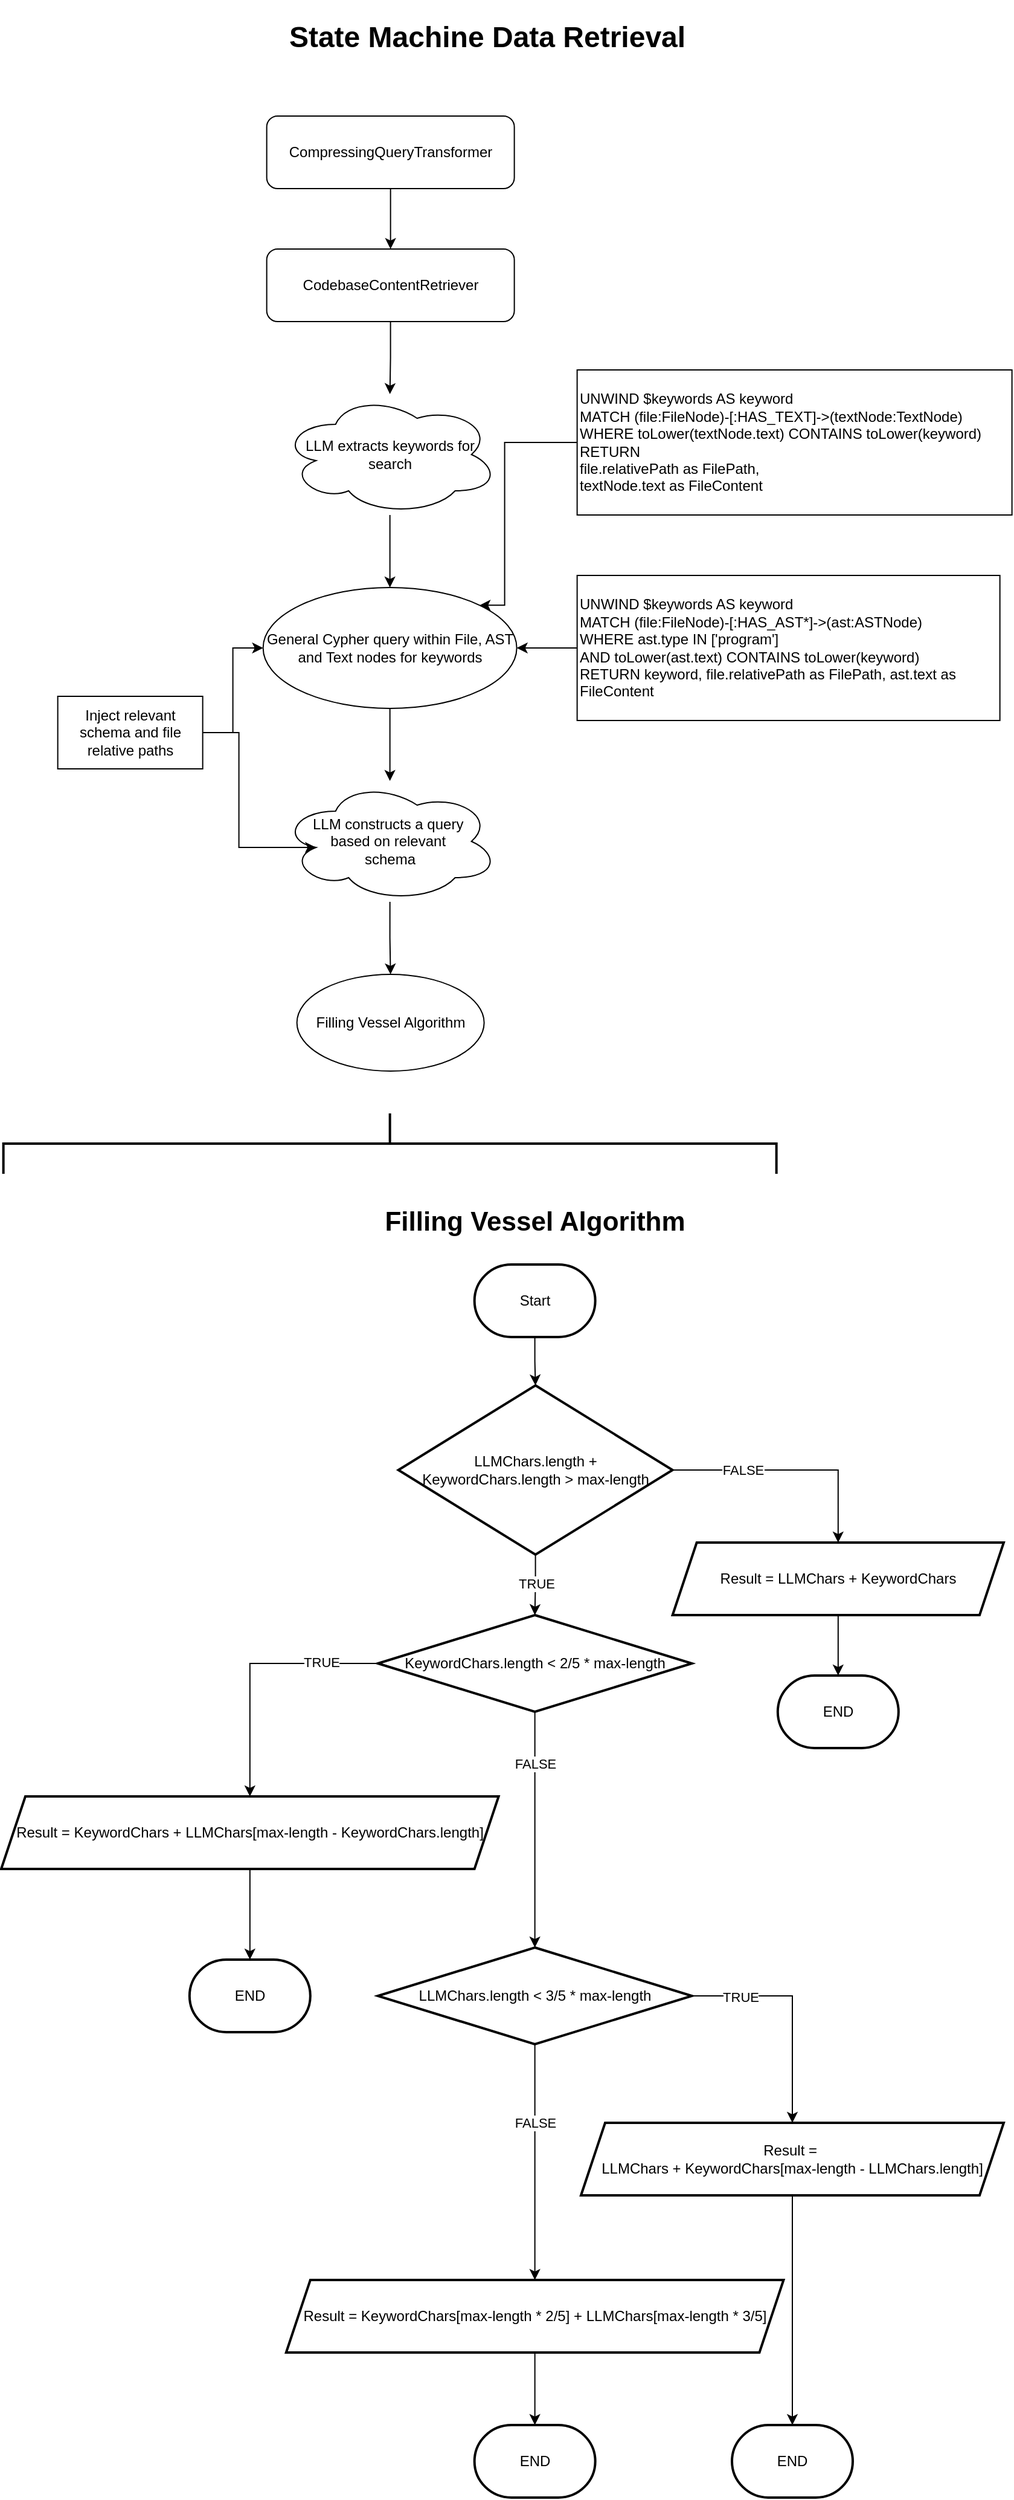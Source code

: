 <mxfile version="24.7.13">
  <diagram id="OOgWJJRRD9Q1QS2HKgMZ" name="Page-1">
    <mxGraphModel dx="844" dy="2282" grid="1" gridSize="10" guides="1" tooltips="1" connect="1" arrows="1" fold="1" page="1" pageScale="1" pageWidth="850" pageHeight="1100" math="0" shadow="0">
      <root>
        <mxCell id="0" />
        <mxCell id="1" parent="0" />
        <mxCell id="F4dyaPT6EySTj1Lu1QPS-3" value="" style="edgeStyle=orthogonalEdgeStyle;rounded=0;orthogonalLoop=1;jettySize=auto;html=1;" parent="1" source="F4dyaPT6EySTj1Lu1QPS-1" target="F4dyaPT6EySTj1Lu1QPS-2" edge="1">
          <mxGeometry relative="1" as="geometry" />
        </mxCell>
        <mxCell id="F4dyaPT6EySTj1Lu1QPS-1" value="CompressingQueryTransformer" style="rounded=1;whiteSpace=wrap;html=1;" parent="1" vertex="1">
          <mxGeometry x="229.82" y="50" width="205" height="60" as="geometry" />
        </mxCell>
        <mxCell id="F4dyaPT6EySTj1Lu1QPS-7" value="" style="edgeStyle=orthogonalEdgeStyle;rounded=0;orthogonalLoop=1;jettySize=auto;html=1;" parent="1" source="F4dyaPT6EySTj1Lu1QPS-2" target="F4dyaPT6EySTj1Lu1QPS-6" edge="1">
          <mxGeometry relative="1" as="geometry" />
        </mxCell>
        <mxCell id="F4dyaPT6EySTj1Lu1QPS-2" value="CodebaseContentRetriever" style="rounded=1;whiteSpace=wrap;html=1;" parent="1" vertex="1">
          <mxGeometry x="229.82" y="160" width="205" height="60" as="geometry" />
        </mxCell>
        <mxCell id="1Cll-jvyQHxAca_5wtqp-1" value="" style="edgeStyle=orthogonalEdgeStyle;rounded=0;orthogonalLoop=1;jettySize=auto;html=1;" edge="1" parent="1" source="F4dyaPT6EySTj1Lu1QPS-4" target="F4dyaPT6EySTj1Lu1QPS-13">
          <mxGeometry relative="1" as="geometry" />
        </mxCell>
        <mxCell id="F4dyaPT6EySTj1Lu1QPS-4" value="General Cypher query within File, AST and Text nodes for keywords" style="ellipse;whiteSpace=wrap;html=1;" parent="1" vertex="1">
          <mxGeometry x="226.82" y="440" width="210" height="100" as="geometry" />
        </mxCell>
        <mxCell id="F4dyaPT6EySTj1Lu1QPS-8" value="" style="edgeStyle=orthogonalEdgeStyle;rounded=0;orthogonalLoop=1;jettySize=auto;html=1;" parent="1" source="F4dyaPT6EySTj1Lu1QPS-6" target="F4dyaPT6EySTj1Lu1QPS-4" edge="1">
          <mxGeometry relative="1" as="geometry" />
        </mxCell>
        <mxCell id="F4dyaPT6EySTj1Lu1QPS-6" value="LLM extracts keywords for search" style="ellipse;shape=cloud;whiteSpace=wrap;html=1;" parent="1" vertex="1">
          <mxGeometry x="241.82" y="280" width="180" height="100" as="geometry" />
        </mxCell>
        <mxCell id="1Cll-jvyQHxAca_5wtqp-5" value="" style="edgeStyle=orthogonalEdgeStyle;rounded=0;orthogonalLoop=1;jettySize=auto;html=1;" edge="1" parent="1" source="F4dyaPT6EySTj1Lu1QPS-13" target="1Cll-jvyQHxAca_5wtqp-4">
          <mxGeometry relative="1" as="geometry" />
        </mxCell>
        <mxCell id="F4dyaPT6EySTj1Lu1QPS-13" value="LLM constructs a query&amp;nbsp;&lt;div&gt;based on relevant&amp;nbsp;&lt;/div&gt;&lt;div&gt;schema&lt;/div&gt;" style="ellipse;shape=cloud;whiteSpace=wrap;html=1;" parent="1" vertex="1">
          <mxGeometry x="241.82" y="600" width="180" height="100" as="geometry" />
        </mxCell>
        <mxCell id="F4dyaPT6EySTj1Lu1QPS-34" value="" style="edgeStyle=orthogonalEdgeStyle;rounded=0;orthogonalLoop=1;jettySize=auto;html=1;" parent="1" source="F4dyaPT6EySTj1Lu1QPS-25" target="F4dyaPT6EySTj1Lu1QPS-4" edge="1">
          <mxGeometry relative="1" as="geometry" />
        </mxCell>
        <mxCell id="F4dyaPT6EySTj1Lu1QPS-25" value="&lt;div&gt;UNWIND $keywords AS keyword&lt;/div&gt;&lt;div&gt;MATCH (file:FileNode)-[:HAS_AST*]-&amp;gt;(ast:ASTNode)&lt;/div&gt;&lt;div&gt;WHERE ast.type IN [&#39;program&#39;]&lt;/div&gt;&lt;div&gt;AND toLower(ast.text) CONTAINS toLower(keyword)&lt;/div&gt;&lt;div&gt;RETURN keyword, file.relativePath as FilePath, ast.text as FileContent&lt;/div&gt;" style="whiteSpace=wrap;html=1;align=left;" parent="1" vertex="1">
          <mxGeometry x="486.82" y="430" width="350" height="120" as="geometry" />
        </mxCell>
        <mxCell id="F4dyaPT6EySTj1Lu1QPS-30" value="" style="edgeStyle=orthogonalEdgeStyle;rounded=0;orthogonalLoop=1;jettySize=auto;html=1;" parent="1" source="F4dyaPT6EySTj1Lu1QPS-29" target="F4dyaPT6EySTj1Lu1QPS-4" edge="1">
          <mxGeometry relative="1" as="geometry" />
        </mxCell>
        <mxCell id="1Cll-jvyQHxAca_5wtqp-3" value="" style="edgeStyle=orthogonalEdgeStyle;rounded=0;orthogonalLoop=1;jettySize=auto;html=1;entryX=0.16;entryY=0.55;entryDx=0;entryDy=0;entryPerimeter=0;" edge="1" parent="1" source="F4dyaPT6EySTj1Lu1QPS-29" target="F4dyaPT6EySTj1Lu1QPS-13">
          <mxGeometry relative="1" as="geometry">
            <mxPoint x="96.82" y="700" as="targetPoint" />
            <Array as="points">
              <mxPoint x="206.82" y="560" />
              <mxPoint x="206.82" y="655" />
            </Array>
          </mxGeometry>
        </mxCell>
        <mxCell id="F4dyaPT6EySTj1Lu1QPS-29" value="Inject relevant schema and file relative paths" style="rounded=0;whiteSpace=wrap;html=1;" parent="1" vertex="1">
          <mxGeometry x="56.82" y="530" width="120" height="60" as="geometry" />
        </mxCell>
        <mxCell id="F4dyaPT6EySTj1Lu1QPS-32" value="" style="edgeStyle=orthogonalEdgeStyle;rounded=0;orthogonalLoop=1;jettySize=auto;html=1;entryX=1;entryY=0;entryDx=0;entryDy=0;" parent="1" source="F4dyaPT6EySTj1Lu1QPS-31" target="F4dyaPT6EySTj1Lu1QPS-4" edge="1">
          <mxGeometry relative="1" as="geometry">
            <Array as="points">
              <mxPoint x="426.82" y="320" />
              <mxPoint x="426.82" y="455" />
            </Array>
          </mxGeometry>
        </mxCell>
        <mxCell id="F4dyaPT6EySTj1Lu1QPS-31" value="&lt;div&gt;UNWIND $keywords AS keyword&lt;/div&gt;&lt;div&gt;MATCH (file:FileNode)-[:HAS_TEXT]-&amp;gt;(textNode:TextNode)&lt;/div&gt;&lt;div&gt;WHERE toLower(textNode.text) CONTAINS toLower(keyword)&lt;/div&gt;&lt;div&gt;RETURN&amp;nbsp;&lt;/div&gt;&lt;div&gt;file.relativePath as FilePath,&lt;/div&gt;&lt;div&gt;textNode.text as FileContent&lt;/div&gt;" style="whiteSpace=wrap;html=1;align=left;" parent="1" vertex="1">
          <mxGeometry x="486.82" y="260" width="360" height="120" as="geometry" />
        </mxCell>
        <mxCell id="Agad4TtJmyZLBhoJtr6l-3" value="" style="edgeStyle=orthogonalEdgeStyle;rounded=0;orthogonalLoop=1;jettySize=auto;html=1;" parent="1" source="Agad4TtJmyZLBhoJtr6l-1" target="Agad4TtJmyZLBhoJtr6l-2" edge="1">
          <mxGeometry relative="1" as="geometry" />
        </mxCell>
        <mxCell id="Agad4TtJmyZLBhoJtr6l-1" value="Start" style="strokeWidth=2;html=1;shape=mxgraph.flowchart.terminator;whiteSpace=wrap;" parent="1" vertex="1">
          <mxGeometry x="401.82" y="1000" width="100" height="60" as="geometry" />
        </mxCell>
        <mxCell id="Agad4TtJmyZLBhoJtr6l-14" value="" style="edgeStyle=orthogonalEdgeStyle;rounded=0;orthogonalLoop=1;jettySize=auto;html=1;" parent="1" source="Agad4TtJmyZLBhoJtr6l-2" target="Agad4TtJmyZLBhoJtr6l-12" edge="1">
          <mxGeometry relative="1" as="geometry" />
        </mxCell>
        <mxCell id="Agad4TtJmyZLBhoJtr6l-17" value="TRUE" style="edgeLabel;html=1;align=center;verticalAlign=middle;resizable=0;points=[];" parent="Agad4TtJmyZLBhoJtr6l-14" vertex="1" connectable="0">
          <mxGeometry x="-0.042" y="1" relative="1" as="geometry">
            <mxPoint x="-1" as="offset" />
          </mxGeometry>
        </mxCell>
        <mxCell id="Agad4TtJmyZLBhoJtr6l-38" value="" style="edgeStyle=orthogonalEdgeStyle;rounded=0;orthogonalLoop=1;jettySize=auto;html=1;entryX=0.5;entryY=0;entryDx=0;entryDy=0;exitX=1;exitY=0.5;exitDx=0;exitDy=0;" parent="1" source="Agad4TtJmyZLBhoJtr6l-2" target="Agad4TtJmyZLBhoJtr6l-40" edge="1">
          <mxGeometry relative="1" as="geometry">
            <mxPoint x="690" y="1270" as="targetPoint" />
          </mxGeometry>
        </mxCell>
        <mxCell id="Agad4TtJmyZLBhoJtr6l-41" value="FALSE" style="edgeLabel;html=1;align=center;verticalAlign=middle;resizable=0;points=[];" parent="Agad4TtJmyZLBhoJtr6l-38" vertex="1" connectable="0">
          <mxGeometry x="-0.41" relative="1" as="geometry">
            <mxPoint as="offset" />
          </mxGeometry>
        </mxCell>
        <mxCell id="Agad4TtJmyZLBhoJtr6l-2" value="LLMChars.length + KeywordChars.length&amp;nbsp;&amp;gt; max-length" style="rhombus;whiteSpace=wrap;html=1;strokeWidth=2;" parent="1" vertex="1">
          <mxGeometry x="338.82" y="1100" width="227" height="140" as="geometry" />
        </mxCell>
        <mxCell id="Agad4TtJmyZLBhoJtr6l-6" value="Filling Vessel Algorithm" style="text;html=1;align=center;verticalAlign=middle;whiteSpace=wrap;rounded=0;fontSize=22;fontStyle=1" parent="1" vertex="1">
          <mxGeometry x="325.82" y="950" width="252" height="30" as="geometry" />
        </mxCell>
        <mxCell id="Agad4TtJmyZLBhoJtr6l-16" value="" style="edgeStyle=orthogonalEdgeStyle;rounded=0;orthogonalLoop=1;jettySize=auto;html=1;exitX=0;exitY=0.5;exitDx=0;exitDy=0;" parent="1" source="Agad4TtJmyZLBhoJtr6l-12" target="Agad4TtJmyZLBhoJtr6l-15" edge="1">
          <mxGeometry relative="1" as="geometry" />
        </mxCell>
        <mxCell id="Agad4TtJmyZLBhoJtr6l-18" value="TRUE" style="edgeLabel;html=1;align=center;verticalAlign=middle;resizable=0;points=[];" parent="Agad4TtJmyZLBhoJtr6l-16" vertex="1" connectable="0">
          <mxGeometry x="-0.561" y="-1" relative="1" as="geometry">
            <mxPoint as="offset" />
          </mxGeometry>
        </mxCell>
        <mxCell id="Agad4TtJmyZLBhoJtr6l-22" value="" style="edgeStyle=orthogonalEdgeStyle;rounded=0;orthogonalLoop=1;jettySize=auto;html=1;exitX=0.5;exitY=1;exitDx=0;exitDy=0;entryX=0.5;entryY=0;entryDx=0;entryDy=0;" parent="1" source="Agad4TtJmyZLBhoJtr6l-12" target="Agad4TtJmyZLBhoJtr6l-24" edge="1">
          <mxGeometry relative="1" as="geometry">
            <mxPoint x="696.72" y="1450" as="targetPoint" />
          </mxGeometry>
        </mxCell>
        <mxCell id="Agad4TtJmyZLBhoJtr6l-23" value="FALSE" style="edgeLabel;html=1;align=center;verticalAlign=middle;resizable=0;points=[];" parent="Agad4TtJmyZLBhoJtr6l-22" vertex="1" connectable="0">
          <mxGeometry x="-0.557" relative="1" as="geometry">
            <mxPoint as="offset" />
          </mxGeometry>
        </mxCell>
        <mxCell id="Agad4TtJmyZLBhoJtr6l-12" value="KeywordChars.length&amp;nbsp;&amp;lt; 2/5 * max-length" style="rhombus;whiteSpace=wrap;html=1;strokeWidth=2;" parent="1" vertex="1">
          <mxGeometry x="321.82" y="1290" width="260" height="80" as="geometry" />
        </mxCell>
        <mxCell id="Agad4TtJmyZLBhoJtr6l-46" value="" style="edgeStyle=orthogonalEdgeStyle;rounded=0;orthogonalLoop=1;jettySize=auto;html=1;" parent="1" source="Agad4TtJmyZLBhoJtr6l-15" target="Agad4TtJmyZLBhoJtr6l-43" edge="1">
          <mxGeometry relative="1" as="geometry" />
        </mxCell>
        <mxCell id="Agad4TtJmyZLBhoJtr6l-15" value="Result = KeywordChars + LLMChars[max-length - KeywordChars.length]" style="shape=parallelogram;perimeter=parallelogramPerimeter;whiteSpace=wrap;html=1;fixedSize=1;strokeWidth=2;" parent="1" vertex="1">
          <mxGeometry x="10" y="1440" width="411.82" height="60" as="geometry" />
        </mxCell>
        <mxCell id="Agad4TtJmyZLBhoJtr6l-26" value="" style="edgeStyle=orthogonalEdgeStyle;rounded=0;orthogonalLoop=1;jettySize=auto;html=1;exitX=1;exitY=0.5;exitDx=0;exitDy=0;" parent="1" source="Agad4TtJmyZLBhoJtr6l-24" target="Agad4TtJmyZLBhoJtr6l-25" edge="1">
          <mxGeometry relative="1" as="geometry" />
        </mxCell>
        <mxCell id="Agad4TtJmyZLBhoJtr6l-36" value="TRUE" style="edgeLabel;html=1;align=center;verticalAlign=middle;resizable=0;points=[];" parent="Agad4TtJmyZLBhoJtr6l-26" vertex="1" connectable="0">
          <mxGeometry x="-0.578" y="-1" relative="1" as="geometry">
            <mxPoint as="offset" />
          </mxGeometry>
        </mxCell>
        <mxCell id="Agad4TtJmyZLBhoJtr6l-29" value="" style="edgeStyle=orthogonalEdgeStyle;rounded=0;orthogonalLoop=1;jettySize=auto;html=1;" parent="1" source="Agad4TtJmyZLBhoJtr6l-24" target="Agad4TtJmyZLBhoJtr6l-28" edge="1">
          <mxGeometry relative="1" as="geometry" />
        </mxCell>
        <mxCell id="Agad4TtJmyZLBhoJtr6l-30" value="FALSE" style="edgeLabel;html=1;align=center;verticalAlign=middle;resizable=0;points=[];" parent="Agad4TtJmyZLBhoJtr6l-29" vertex="1" connectable="0">
          <mxGeometry x="-0.333" relative="1" as="geometry">
            <mxPoint as="offset" />
          </mxGeometry>
        </mxCell>
        <mxCell id="Agad4TtJmyZLBhoJtr6l-24" value="LLMChars.length&amp;nbsp;&amp;lt; 3/5 * max-length" style="rhombus;whiteSpace=wrap;html=1;strokeWidth=2;" parent="1" vertex="1">
          <mxGeometry x="321.82" y="1565" width="260" height="80" as="geometry" />
        </mxCell>
        <mxCell id="Agad4TtJmyZLBhoJtr6l-45" value="" style="edgeStyle=orthogonalEdgeStyle;rounded=0;orthogonalLoop=1;jettySize=auto;html=1;" parent="1" source="Agad4TtJmyZLBhoJtr6l-25" target="Agad4TtJmyZLBhoJtr6l-44" edge="1">
          <mxGeometry relative="1" as="geometry" />
        </mxCell>
        <mxCell id="Agad4TtJmyZLBhoJtr6l-25" value="Result =&amp;nbsp;&lt;div&gt;LLMChars + KeywordChars[max-length - LLMChars.length]&lt;/div&gt;" style="shape=parallelogram;perimeter=parallelogramPerimeter;whiteSpace=wrap;html=1;fixedSize=1;strokeWidth=2;" parent="1" vertex="1">
          <mxGeometry x="490" y="1710" width="350" height="60" as="geometry" />
        </mxCell>
        <mxCell id="Agad4TtJmyZLBhoJtr6l-32" value="" style="edgeStyle=orthogonalEdgeStyle;rounded=0;orthogonalLoop=1;jettySize=auto;html=1;" parent="1" source="Agad4TtJmyZLBhoJtr6l-28" target="Agad4TtJmyZLBhoJtr6l-31" edge="1">
          <mxGeometry relative="1" as="geometry" />
        </mxCell>
        <mxCell id="Agad4TtJmyZLBhoJtr6l-28" value="Result = KeywordChars[max-length * 2/5] + LLMChars[max-length * 3/5]" style="shape=parallelogram;perimeter=parallelogramPerimeter;whiteSpace=wrap;html=1;fixedSize=1;strokeWidth=2;" parent="1" vertex="1">
          <mxGeometry x="245.91" y="1840" width="411.82" height="60" as="geometry" />
        </mxCell>
        <mxCell id="Agad4TtJmyZLBhoJtr6l-31" value="END" style="strokeWidth=2;html=1;shape=mxgraph.flowchart.terminator;whiteSpace=wrap;" parent="1" vertex="1">
          <mxGeometry x="401.82" y="1960" width="100" height="60" as="geometry" />
        </mxCell>
        <mxCell id="Agad4TtJmyZLBhoJtr6l-39" value="END" style="strokeWidth=2;html=1;shape=mxgraph.flowchart.terminator;whiteSpace=wrap;" parent="1" vertex="1">
          <mxGeometry x="652.91" y="1340" width="100" height="60" as="geometry" />
        </mxCell>
        <mxCell id="Agad4TtJmyZLBhoJtr6l-42" value="" style="edgeStyle=orthogonalEdgeStyle;rounded=0;orthogonalLoop=1;jettySize=auto;html=1;" parent="1" source="Agad4TtJmyZLBhoJtr6l-40" target="Agad4TtJmyZLBhoJtr6l-39" edge="1">
          <mxGeometry relative="1" as="geometry" />
        </mxCell>
        <mxCell id="Agad4TtJmyZLBhoJtr6l-40" value="Result = LLMChars + KeywordChars" style="shape=parallelogram;perimeter=parallelogramPerimeter;whiteSpace=wrap;html=1;fixedSize=1;strokeWidth=2;" parent="1" vertex="1">
          <mxGeometry x="565.82" y="1230" width="274.18" height="60" as="geometry" />
        </mxCell>
        <mxCell id="Agad4TtJmyZLBhoJtr6l-43" value="END" style="strokeWidth=2;html=1;shape=mxgraph.flowchart.terminator;whiteSpace=wrap;" parent="1" vertex="1">
          <mxGeometry x="165.91" y="1575" width="100" height="60" as="geometry" />
        </mxCell>
        <mxCell id="Agad4TtJmyZLBhoJtr6l-44" value="END" style="strokeWidth=2;html=1;shape=mxgraph.flowchart.terminator;whiteSpace=wrap;" parent="1" vertex="1">
          <mxGeometry x="615.0" y="1960" width="100" height="60" as="geometry" />
        </mxCell>
        <mxCell id="1Cll-jvyQHxAca_5wtqp-4" value="Filling Vessel Algorithm" style="ellipse;whiteSpace=wrap;html=1;" vertex="1" parent="1">
          <mxGeometry x="254.82" y="760" width="155" height="80" as="geometry" />
        </mxCell>
        <mxCell id="1Cll-jvyQHxAca_5wtqp-6" value="" style="strokeWidth=2;html=1;shape=mxgraph.flowchart.annotation_2;align=left;labelPosition=right;pointerEvents=1;rotation=90;" vertex="1" parent="1">
          <mxGeometry x="306.82" y="580" width="50" height="640" as="geometry" />
        </mxCell>
        <mxCell id="1Cll-jvyQHxAca_5wtqp-7" value="&lt;h1&gt;State Machine Data Retrieval&lt;/h1&gt;" style="text;html=1;align=center;verticalAlign=middle;whiteSpace=wrap;rounded=0;" vertex="1" parent="1">
          <mxGeometry x="229.82" y="-30" width="365" height="30" as="geometry" />
        </mxCell>
      </root>
    </mxGraphModel>
  </diagram>
</mxfile>
